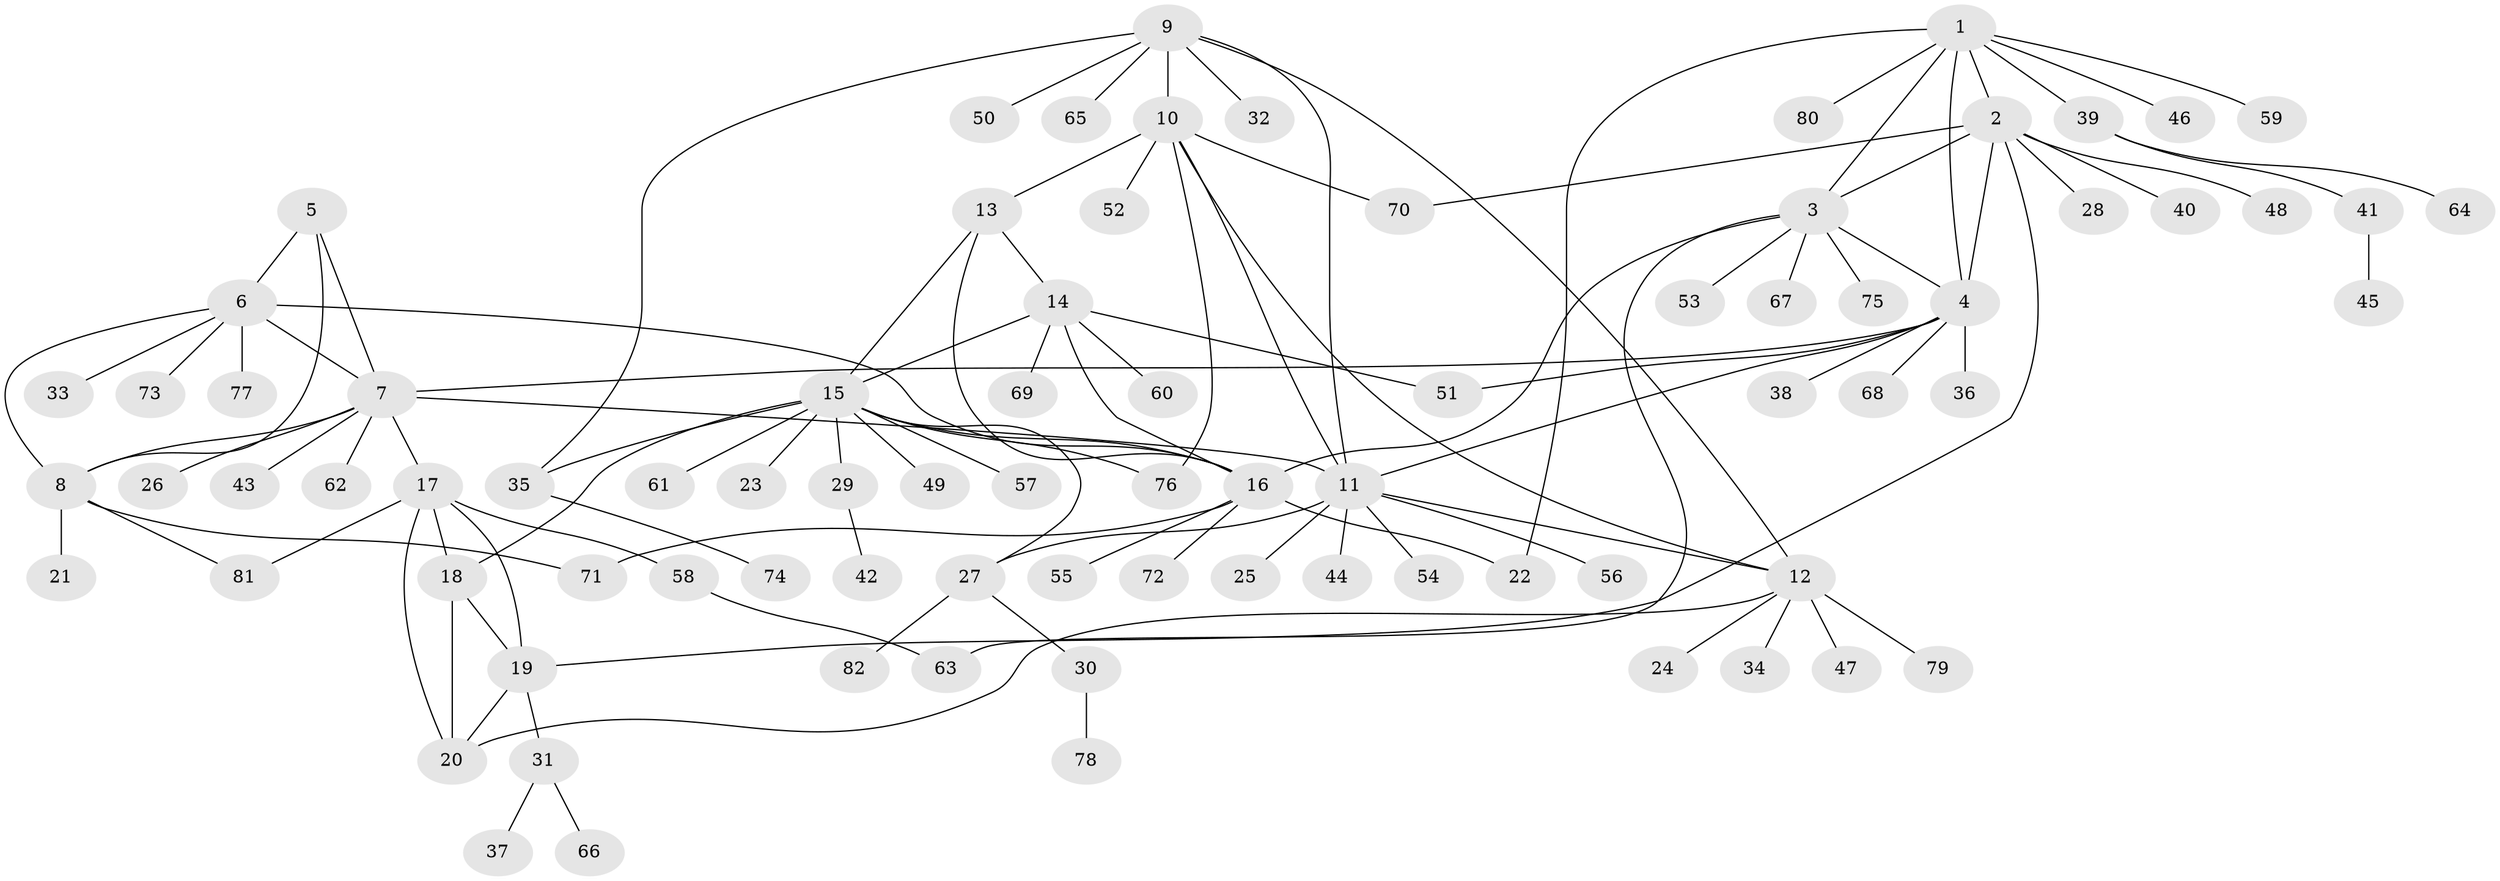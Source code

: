// Generated by graph-tools (version 1.1) at 2025/54/03/09/25 04:54:21]
// undirected, 82 vertices, 111 edges
graph export_dot {
graph [start="1"]
  node [color=gray90,style=filled];
  1;
  2;
  3;
  4;
  5;
  6;
  7;
  8;
  9;
  10;
  11;
  12;
  13;
  14;
  15;
  16;
  17;
  18;
  19;
  20;
  21;
  22;
  23;
  24;
  25;
  26;
  27;
  28;
  29;
  30;
  31;
  32;
  33;
  34;
  35;
  36;
  37;
  38;
  39;
  40;
  41;
  42;
  43;
  44;
  45;
  46;
  47;
  48;
  49;
  50;
  51;
  52;
  53;
  54;
  55;
  56;
  57;
  58;
  59;
  60;
  61;
  62;
  63;
  64;
  65;
  66;
  67;
  68;
  69;
  70;
  71;
  72;
  73;
  74;
  75;
  76;
  77;
  78;
  79;
  80;
  81;
  82;
  1 -- 2;
  1 -- 3;
  1 -- 4;
  1 -- 22;
  1 -- 39;
  1 -- 46;
  1 -- 59;
  1 -- 80;
  2 -- 3;
  2 -- 4;
  2 -- 19;
  2 -- 28;
  2 -- 40;
  2 -- 48;
  2 -- 70;
  3 -- 4;
  3 -- 16;
  3 -- 53;
  3 -- 63;
  3 -- 67;
  3 -- 75;
  4 -- 7;
  4 -- 11;
  4 -- 36;
  4 -- 38;
  4 -- 51;
  4 -- 68;
  5 -- 6;
  5 -- 7;
  5 -- 8;
  6 -- 7;
  6 -- 8;
  6 -- 16;
  6 -- 33;
  6 -- 73;
  6 -- 77;
  7 -- 8;
  7 -- 11;
  7 -- 17;
  7 -- 26;
  7 -- 43;
  7 -- 62;
  8 -- 21;
  8 -- 71;
  8 -- 81;
  9 -- 10;
  9 -- 11;
  9 -- 12;
  9 -- 32;
  9 -- 35;
  9 -- 50;
  9 -- 65;
  10 -- 11;
  10 -- 12;
  10 -- 13;
  10 -- 52;
  10 -- 70;
  10 -- 76;
  11 -- 12;
  11 -- 25;
  11 -- 27;
  11 -- 44;
  11 -- 54;
  11 -- 56;
  12 -- 20;
  12 -- 24;
  12 -- 34;
  12 -- 47;
  12 -- 79;
  13 -- 14;
  13 -- 15;
  13 -- 16;
  14 -- 15;
  14 -- 16;
  14 -- 51;
  14 -- 60;
  14 -- 69;
  15 -- 16;
  15 -- 18;
  15 -- 23;
  15 -- 27;
  15 -- 29;
  15 -- 35;
  15 -- 49;
  15 -- 57;
  15 -- 61;
  15 -- 76;
  16 -- 22;
  16 -- 55;
  16 -- 71;
  16 -- 72;
  17 -- 18;
  17 -- 19;
  17 -- 20;
  17 -- 58;
  17 -- 81;
  18 -- 19;
  18 -- 20;
  19 -- 20;
  19 -- 31;
  27 -- 30;
  27 -- 82;
  29 -- 42;
  30 -- 78;
  31 -- 37;
  31 -- 66;
  35 -- 74;
  39 -- 41;
  39 -- 64;
  41 -- 45;
  58 -- 63;
}
